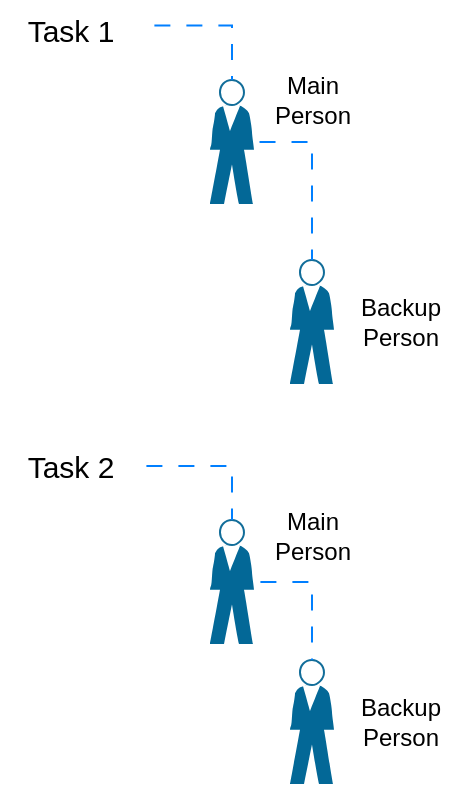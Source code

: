 <mxfile version="24.6.4" type="github">
  <diagram name="Page-1" id="7uZ24tVlsC-XGDb4ShXH">
    <mxGraphModel dx="1050" dy="679" grid="1" gridSize="10" guides="1" tooltips="1" connect="1" arrows="1" fold="1" page="1" pageScale="1" pageWidth="850" pageHeight="1100" math="0" shadow="0">
      <root>
        <mxCell id="0" />
        <mxCell id="1" parent="0" />
        <mxCell id="59tj9h7anv_jdYhijf_V-1" value="" style="shape=mxgraph.cisco.people.standing_man;sketch=0;html=1;pointerEvents=1;dashed=0;fillColor=#036897;strokeColor=#ffffff;strokeWidth=2;verticalLabelPosition=bottom;verticalAlign=top;align=center;outlineConnect=0;" vertex="1" parent="1">
          <mxGeometry x="370" y="420" width="22" height="62" as="geometry" />
        </mxCell>
        <mxCell id="59tj9h7anv_jdYhijf_V-2" value="" style="shape=mxgraph.cisco.people.standing_man;sketch=0;html=1;pointerEvents=1;dashed=0;fillColor=#036897;strokeColor=#ffffff;strokeWidth=2;verticalLabelPosition=bottom;verticalAlign=top;align=center;outlineConnect=0;" vertex="1" parent="1">
          <mxGeometry x="330" y="350" width="22" height="62" as="geometry" />
        </mxCell>
        <mxCell id="59tj9h7anv_jdYhijf_V-3" value="" style="shape=mxgraph.cisco.people.standing_man;sketch=0;html=1;pointerEvents=1;dashed=0;fillColor=#036897;strokeColor=#ffffff;strokeWidth=2;verticalLabelPosition=bottom;verticalAlign=top;align=center;outlineConnect=0;" vertex="1" parent="1">
          <mxGeometry x="330" y="130" width="22" height="62" as="geometry" />
        </mxCell>
        <mxCell id="59tj9h7anv_jdYhijf_V-4" value="" style="shape=mxgraph.cisco.people.standing_man;sketch=0;html=1;pointerEvents=1;dashed=0;fillColor=#036897;strokeColor=#ffffff;strokeWidth=2;verticalLabelPosition=bottom;verticalAlign=top;align=center;outlineConnect=0;" vertex="1" parent="1">
          <mxGeometry x="370" y="220" width="22" height="62" as="geometry" />
        </mxCell>
        <mxCell id="59tj9h7anv_jdYhijf_V-5" value="&lt;font style=&quot;font-size: 15px;&quot;&gt;Task 1&lt;/font&gt;" style="text;html=1;align=center;verticalAlign=middle;resizable=0;points=[];autosize=1;strokeColor=none;fillColor=none;" vertex="1" parent="1">
          <mxGeometry x="225" y="90" width="70" height="30" as="geometry" />
        </mxCell>
        <mxCell id="59tj9h7anv_jdYhijf_V-6" value="" style="endArrow=none;html=1;rounded=0;strokeColor=#007FFF;edgeStyle=orthogonalEdgeStyle;flowAnimation=1;exitX=1.057;exitY=0.427;exitDx=0;exitDy=0;exitPerimeter=0;entryX=0.5;entryY=0;entryDx=0;entryDy=0;entryPerimeter=0;" edge="1" parent="1" source="59tj9h7anv_jdYhijf_V-5" target="59tj9h7anv_jdYhijf_V-3">
          <mxGeometry width="50" height="50" relative="1" as="geometry">
            <mxPoint x="400" y="370" as="sourcePoint" />
            <mxPoint x="450" y="320" as="targetPoint" />
          </mxGeometry>
        </mxCell>
        <mxCell id="59tj9h7anv_jdYhijf_V-7" value="" style="endArrow=none;html=1;rounded=0;strokeColor=#007FFF;edgeStyle=orthogonalEdgeStyle;flowAnimation=1;exitX=0.98;exitY=0.5;exitDx=0;exitDy=0;exitPerimeter=0;entryX=0.5;entryY=0;entryDx=0;entryDy=0;entryPerimeter=0;" edge="1" parent="1" source="59tj9h7anv_jdYhijf_V-3" target="59tj9h7anv_jdYhijf_V-4">
          <mxGeometry width="50" height="50" relative="1" as="geometry">
            <mxPoint x="304" y="113" as="sourcePoint" />
            <mxPoint x="351" y="140" as="targetPoint" />
          </mxGeometry>
        </mxCell>
        <mxCell id="59tj9h7anv_jdYhijf_V-8" value="&lt;font style=&quot;font-size: 15px;&quot;&gt;Task 2&lt;/font&gt;" style="text;html=1;align=center;verticalAlign=middle;resizable=0;points=[];autosize=1;strokeColor=none;fillColor=none;" vertex="1" parent="1">
          <mxGeometry x="225" y="308" width="70" height="30" as="geometry" />
        </mxCell>
        <mxCell id="59tj9h7anv_jdYhijf_V-9" value="" style="endArrow=none;html=1;rounded=0;strokeColor=#007FFF;edgeStyle=orthogonalEdgeStyle;flowAnimation=1;entryX=0.5;entryY=0;entryDx=0;entryDy=0;entryPerimeter=0;" edge="1" parent="1" source="59tj9h7anv_jdYhijf_V-8" target="59tj9h7anv_jdYhijf_V-2">
          <mxGeometry width="50" height="50" relative="1" as="geometry">
            <mxPoint x="304" y="113" as="sourcePoint" />
            <mxPoint x="351" y="140" as="targetPoint" />
          </mxGeometry>
        </mxCell>
        <mxCell id="59tj9h7anv_jdYhijf_V-10" value="" style="endArrow=none;html=1;rounded=0;strokeColor=#007FFF;edgeStyle=orthogonalEdgeStyle;flowAnimation=1;entryX=0.5;entryY=0;entryDx=0;entryDy=0;entryPerimeter=0;" edge="1" parent="1" source="59tj9h7anv_jdYhijf_V-2" target="59tj9h7anv_jdYhijf_V-1">
          <mxGeometry width="50" height="50" relative="1" as="geometry">
            <mxPoint x="314" y="123" as="sourcePoint" />
            <mxPoint x="361" y="150" as="targetPoint" />
          </mxGeometry>
        </mxCell>
        <mxCell id="59tj9h7anv_jdYhijf_V-11" value="Backup&lt;div&gt;Person&lt;/div&gt;" style="text;html=1;align=center;verticalAlign=middle;resizable=0;points=[];autosize=1;strokeColor=none;fillColor=none;" vertex="1" parent="1">
          <mxGeometry x="395" y="431" width="60" height="40" as="geometry" />
        </mxCell>
        <mxCell id="59tj9h7anv_jdYhijf_V-12" value="Main&lt;div&gt;Person&lt;/div&gt;" style="text;html=1;align=center;verticalAlign=middle;resizable=0;points=[];autosize=1;strokeColor=none;fillColor=none;" vertex="1" parent="1">
          <mxGeometry x="351" y="338" width="60" height="40" as="geometry" />
        </mxCell>
        <mxCell id="59tj9h7anv_jdYhijf_V-13" value="Main&lt;br&gt;Person" style="text;html=1;align=center;verticalAlign=middle;resizable=0;points=[];autosize=1;strokeColor=none;fillColor=none;" vertex="1" parent="1">
          <mxGeometry x="351" y="120" width="60" height="40" as="geometry" />
        </mxCell>
        <mxCell id="59tj9h7anv_jdYhijf_V-14" value="Backup&lt;br&gt;Person" style="text;html=1;align=center;verticalAlign=middle;resizable=0;points=[];autosize=1;strokeColor=none;fillColor=none;" vertex="1" parent="1">
          <mxGeometry x="395" y="231" width="60" height="40" as="geometry" />
        </mxCell>
      </root>
    </mxGraphModel>
  </diagram>
</mxfile>
